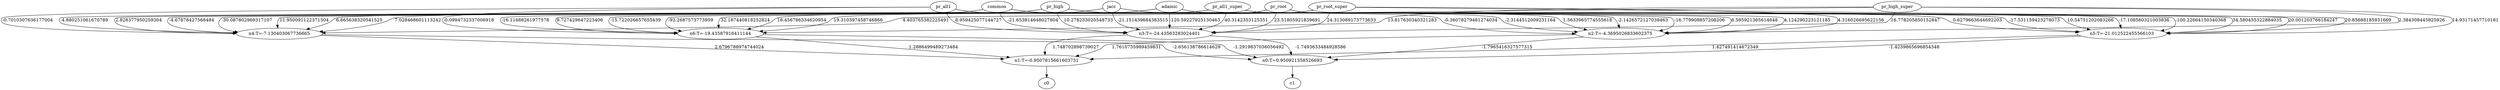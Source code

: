 digraph Neural{
n0 [label="n0:T=0.950921358526693"]
n2 -> n0 [label="    -1.7965416327577315"]
n3 -> n0 [label="    -1.7493633484928586"]
n4 -> n0 [label="    -2.656138786614629"]
n5 -> n0 [label="    -1.4239865696854348"]
n6 -> n0 [label="    -1.2919837036056492"]
n1 [label="n1:T=-0.9507815661603731"]
n2 -> n1 [label="    1.7610735989459831"]
n3 -> n1 [label="    1.748702898739027"]
n4 -> n1 [label="    2.6796788974744024"]
n5 -> n1 [label="    1.427491414672349"]
n6 -> n1 [label="    1.2886499489273484"]
n2 [label="n2:T=-4.3695026833602375"]
pr_all1 -> n2 [label="-0.36078279481274034"]
pr_root -> n2 [label="4.124290223121185"]
pr_high -> n2 [label="1.5633965774555618"]
common -> n2 [label="-2.3144512009231164"]
adamic -> n2 [label="-16.779908857208206"]
jacc -> n2 [label="-2.1426572127039463"]
pr_all1_super -> n2 [label="6.595921365614648"]
pr_root_super -> n2 [label="4.316026695622156"]
pr_high_super -> n2 [label="2.384308445825926"]
n3 [label="n3:T=-24.43563283024401"]
pr_all1 -> n3 [label="8.959425077144727"]
pr_root -> n3 [label="23.51805921839691"]
pr_high -> n3 [label="10.278233020548733"]
common -> n3 [label="-21.653814648027804"]
adamic -> n3 [label="-120.59227925130463"]
jacc -> n3 [label="-21.151439684383515"]
pr_all1_super -> n3 [label="40.3142353125351"]
pr_root_super -> n3 [label="24.313089173773633"]
pr_high_super -> n3 [label="16.778205850152847"]
n4 [label="n4:T=-7.130403067736665"]
pr_all1 -> n4 [label="-0.7010307636177004"]
pr_root -> n4 [label="6.665638320541525"]
pr_high -> n4 [label="2.828377950259304"]
common -> n4 [label="-4.880251061670789"]
adamic -> n4 [label="-30.087802969317107"]
jacc -> n4 [label="-4.67878427568484"]
pr_all1_super -> n4 [label="11.950091122371504"]
pr_root_super -> n4 [label="7.028468601113242"]
pr_high_super -> n4 [label="4.403765382225491"]
n5 [label="n5:T=-21.012522455566103"]
pr_all1 -> n5 [label="0.6279663644692203"]
pr_root -> n5 [label="20.001203766184247"]
pr_high -> n5 [label="10.54751202083266"]
common -> n5 [label="-17.531159423278073"]
adamic -> n5 [label="-100.22664150340368"]
jacc -> n5 [label="-17.108560321003836"]
pr_all1_super -> n5 [label="34.580455322884035"]
pr_root_super -> n5 [label="20.85688185931669"]
pr_high_super -> n5 [label="14.93171457710181"]
n6 [label="n6:T=-19.43587916411144"]
pr_all1 -> n6 [label="-0.0994732337006918"]
pr_root -> n6 [label="18.456786334620954"]
pr_high -> n6 [label="9.727429647223406"]
common -> n6 [label="-16.11688261977578"]
adamic -> n6 [label="-92.2687573773959"]
jacc -> n6 [label="-15.722026657655439"]
pr_all1_super -> n6 [label="32.187440818252824"]
pr_root_super -> n6 [label="19.310397458746866"]
pr_high_super -> n6 [label="13.817630340321283"]
n0 -> c1 [label=""]
n1 -> c0 [label=""]
}
